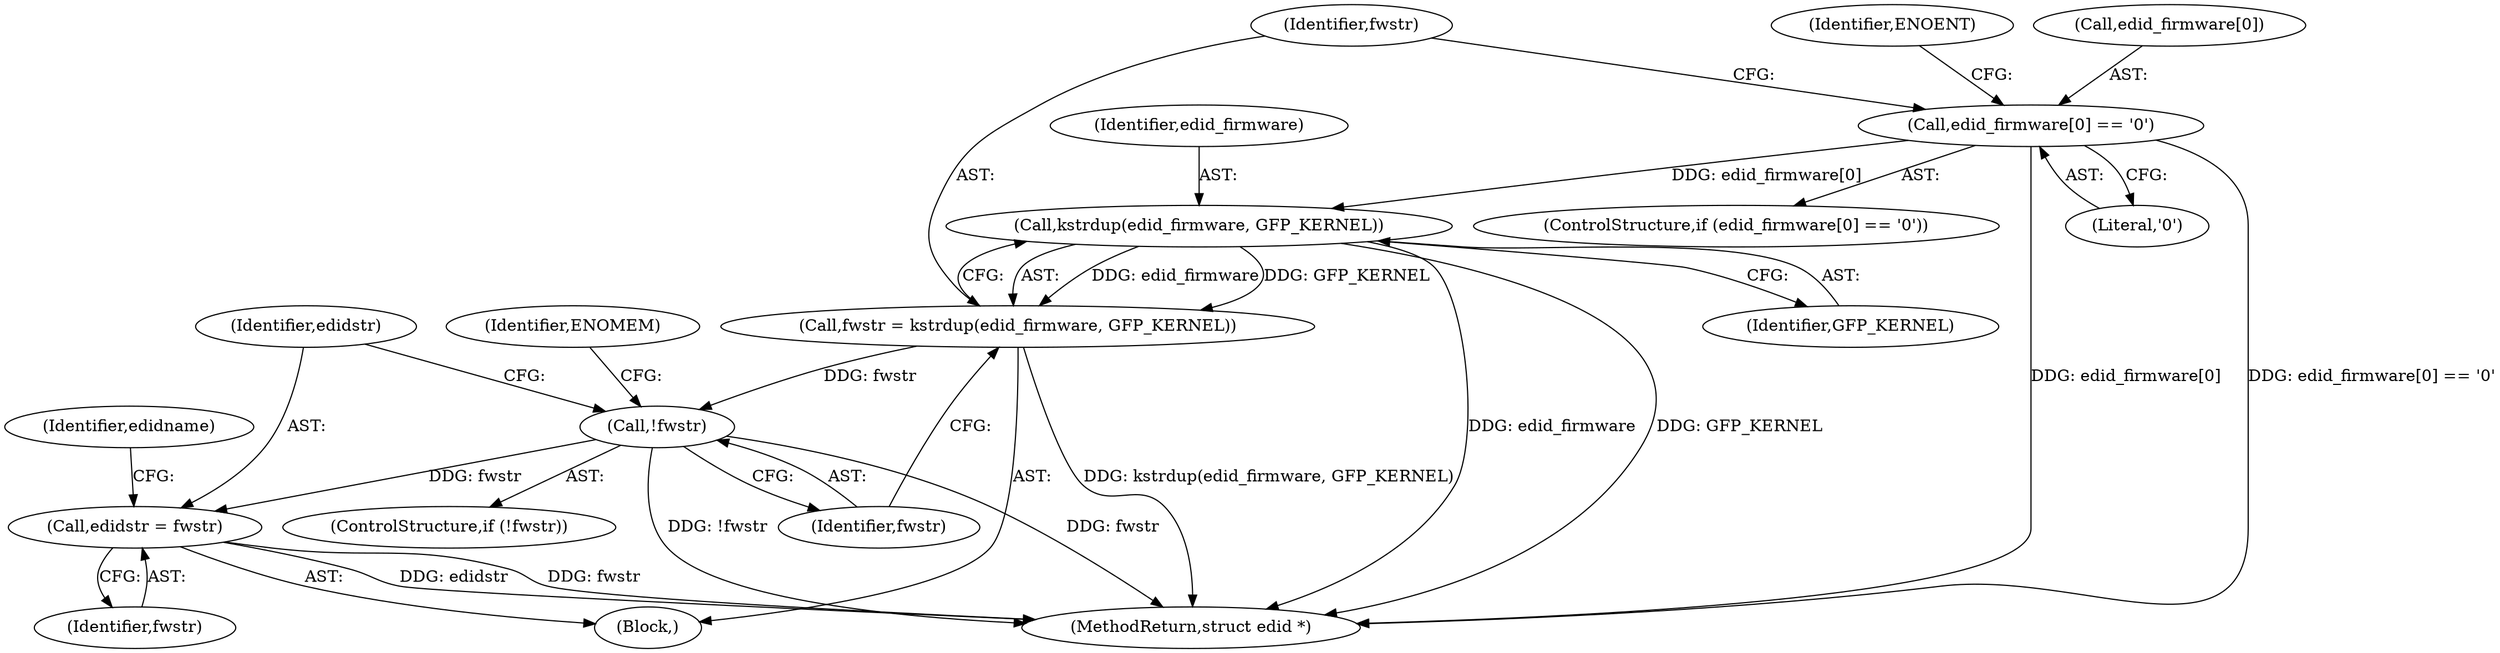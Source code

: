 digraph "0_drm_9f1f1a2dab38d4ce87a13565cf4dc1b73bef3a5f@array" {
"1000122" [label="(Call,edid_firmware[0] == '\0')"];
"1000133" [label="(Call,kstrdup(edid_firmware, GFP_KERNEL))"];
"1000131" [label="(Call,fwstr = kstrdup(edid_firmware, GFP_KERNEL))"];
"1000137" [label="(Call,!fwstr)"];
"1000143" [label="(Call,edidstr = fwstr)"];
"1000133" [label="(Call,kstrdup(edid_firmware, GFP_KERNEL))"];
"1000131" [label="(Call,fwstr = kstrdup(edid_firmware, GFP_KERNEL))"];
"1000135" [label="(Identifier,GFP_KERNEL)"];
"1000132" [label="(Identifier,fwstr)"];
"1000104" [label="(Block,)"];
"1000138" [label="(Identifier,fwstr)"];
"1000176" [label="(MethodReturn,struct edid *)"];
"1000145" [label="(Identifier,fwstr)"];
"1000130" [label="(Identifier,ENOENT)"];
"1000148" [label="(Identifier,edidname)"];
"1000143" [label="(Call,edidstr = fwstr)"];
"1000121" [label="(ControlStructure,if (edid_firmware[0] == '\0'))"];
"1000123" [label="(Call,edid_firmware[0])"];
"1000136" [label="(ControlStructure,if (!fwstr))"];
"1000134" [label="(Identifier,edid_firmware)"];
"1000122" [label="(Call,edid_firmware[0] == '\0')"];
"1000144" [label="(Identifier,edidstr)"];
"1000137" [label="(Call,!fwstr)"];
"1000126" [label="(Literal,'\0')"];
"1000142" [label="(Identifier,ENOMEM)"];
"1000122" -> "1000121"  [label="AST: "];
"1000122" -> "1000126"  [label="CFG: "];
"1000123" -> "1000122"  [label="AST: "];
"1000126" -> "1000122"  [label="AST: "];
"1000130" -> "1000122"  [label="CFG: "];
"1000132" -> "1000122"  [label="CFG: "];
"1000122" -> "1000176"  [label="DDG: edid_firmware[0]"];
"1000122" -> "1000176"  [label="DDG: edid_firmware[0] == '\0'"];
"1000122" -> "1000133"  [label="DDG: edid_firmware[0]"];
"1000133" -> "1000131"  [label="AST: "];
"1000133" -> "1000135"  [label="CFG: "];
"1000134" -> "1000133"  [label="AST: "];
"1000135" -> "1000133"  [label="AST: "];
"1000131" -> "1000133"  [label="CFG: "];
"1000133" -> "1000176"  [label="DDG: edid_firmware"];
"1000133" -> "1000176"  [label="DDG: GFP_KERNEL"];
"1000133" -> "1000131"  [label="DDG: edid_firmware"];
"1000133" -> "1000131"  [label="DDG: GFP_KERNEL"];
"1000131" -> "1000104"  [label="AST: "];
"1000132" -> "1000131"  [label="AST: "];
"1000138" -> "1000131"  [label="CFG: "];
"1000131" -> "1000176"  [label="DDG: kstrdup(edid_firmware, GFP_KERNEL)"];
"1000131" -> "1000137"  [label="DDG: fwstr"];
"1000137" -> "1000136"  [label="AST: "];
"1000137" -> "1000138"  [label="CFG: "];
"1000138" -> "1000137"  [label="AST: "];
"1000142" -> "1000137"  [label="CFG: "];
"1000144" -> "1000137"  [label="CFG: "];
"1000137" -> "1000176"  [label="DDG: fwstr"];
"1000137" -> "1000176"  [label="DDG: !fwstr"];
"1000137" -> "1000143"  [label="DDG: fwstr"];
"1000143" -> "1000104"  [label="AST: "];
"1000143" -> "1000145"  [label="CFG: "];
"1000144" -> "1000143"  [label="AST: "];
"1000145" -> "1000143"  [label="AST: "];
"1000148" -> "1000143"  [label="CFG: "];
"1000143" -> "1000176"  [label="DDG: edidstr"];
"1000143" -> "1000176"  [label="DDG: fwstr"];
}
